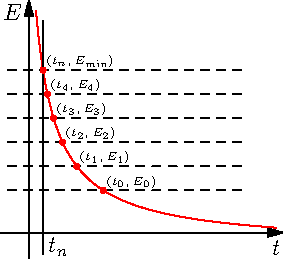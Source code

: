 import graph;
size(5cm,0);

real labelSize = 6;
real f(real x) {return 1/(x + 0.2) - 0.2;};

draw(graph(f,0.1,3.5),red);
axes("$t$","$E$",Arrow);

pair L1 = (0.2,-0.3), L2 = (0.2,3), Tn = (0.2,0);
pair intersectP = (0.2,2.3),intersectP2 = (1.05,0.6);

draw(L1--L2);
dot(intersectP,red);
label("$(t_n,E_{\min})$",intersectP,NE,fontsize(labelSize));
label("$t_n$",Tn,SE);

pair RL1 = (-0.3,0.6), RR1 = (3,0.6);
draw(RL1--RR1,dashed);
dot(intersectP2,red);
label("$(t_0, E_0)$",intersectP2,NE,fontsize(labelSize));

int n = 5;
real deltaY = 2.3 - 0.6, y0 = 0.6;
real x,y;
for (int i=1; i<=n; ++i) {
	y = y0 + i * deltaY / n;
	draw((-0.3,y)--(3,y),dashed);
	x = 1.0 / (y + 0.2) - 0.2;
	dot((x,y),red);
	if (i != 5) {
		label("$(t_" + string(i) + ", E_" + string(i) + ")$",(x,y),NE,fontsize(labelSize));
	}
	
}